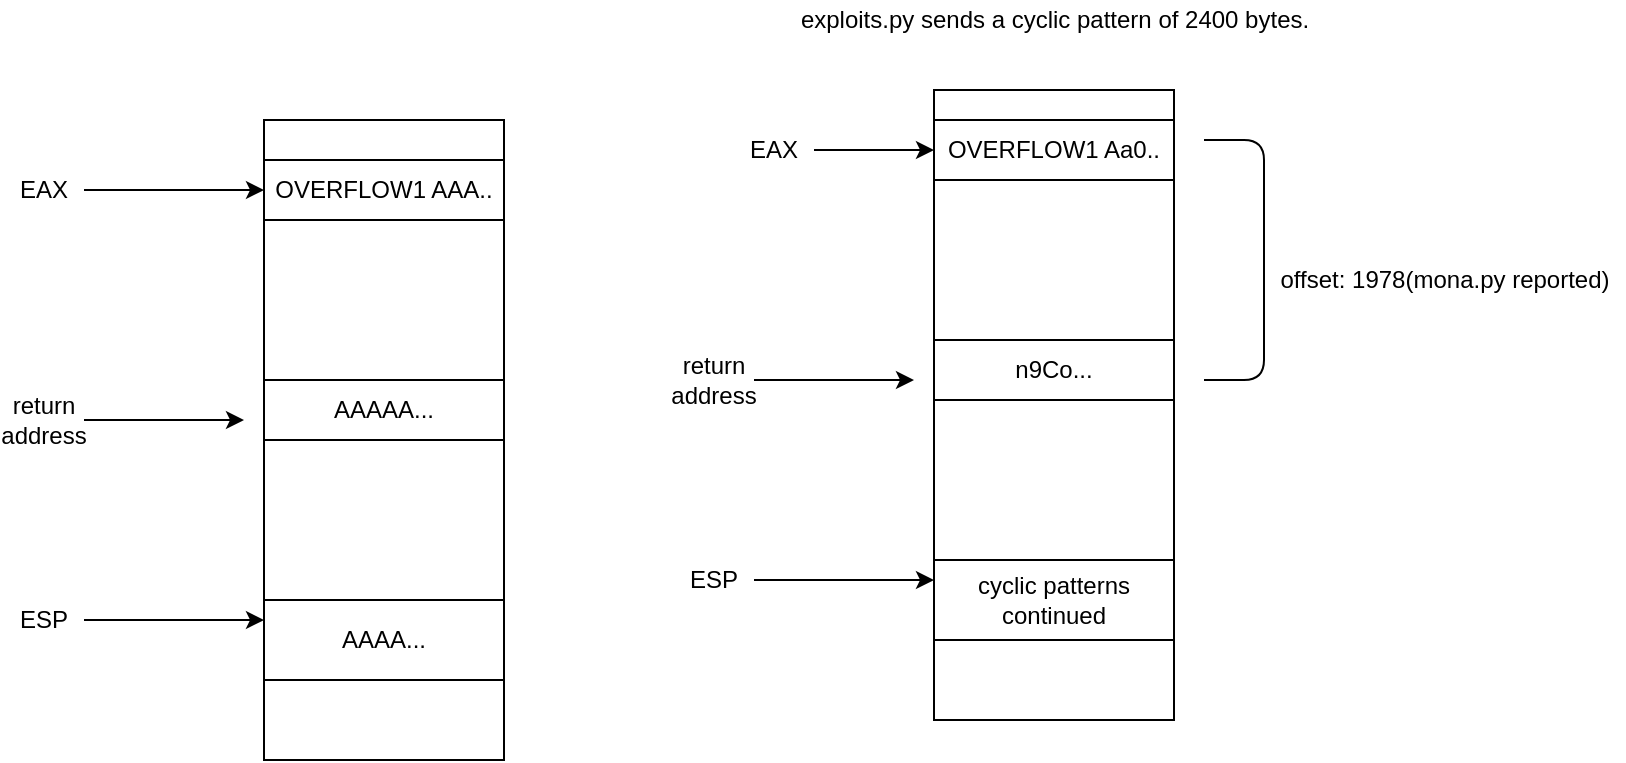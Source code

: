 <mxfile version="14.5.1" type="device"><diagram id="8PGYtTHsLAUaQn9r0o7m" name="Page-1"><mxGraphModel dx="452" dy="847" grid="1" gridSize="10" guides="1" tooltips="1" connect="1" arrows="1" fold="1" page="1" pageScale="1" pageWidth="850" pageHeight="1100" math="0" shadow="0"><root><mxCell id="0"/><mxCell id="1" parent="0"/><mxCell id="olsGgvF5LG1eFEFMPEPh-1" value="" style="rounded=0;whiteSpace=wrap;html=1;" parent="1" vertex="1"><mxGeometry x="190" y="240" width="120" height="320" as="geometry"/></mxCell><mxCell id="olsGgvF5LG1eFEFMPEPh-3" value="OVERFLOW1 AAA.." style="rounded=0;whiteSpace=wrap;html=1;" parent="1" vertex="1"><mxGeometry x="190" y="260" width="120" height="30" as="geometry"/></mxCell><mxCell id="olsGgvF5LG1eFEFMPEPh-5" style="edgeStyle=orthogonalEdgeStyle;rounded=0;orthogonalLoop=1;jettySize=auto;html=1;entryX=0;entryY=0.5;entryDx=0;entryDy=0;" parent="1" source="olsGgvF5LG1eFEFMPEPh-4" target="olsGgvF5LG1eFEFMPEPh-3" edge="1"><mxGeometry relative="1" as="geometry"/></mxCell><mxCell id="olsGgvF5LG1eFEFMPEPh-4" value="EAX" style="text;html=1;strokeColor=none;fillColor=none;align=center;verticalAlign=middle;whiteSpace=wrap;rounded=0;" parent="1" vertex="1"><mxGeometry x="60" y="265" width="40" height="20" as="geometry"/></mxCell><mxCell id="olsGgvF5LG1eFEFMPEPh-6" value="AAAAA..." style="rounded=0;whiteSpace=wrap;html=1;" parent="1" vertex="1"><mxGeometry x="190" y="370" width="120" height="30" as="geometry"/></mxCell><mxCell id="olsGgvF5LG1eFEFMPEPh-8" style="edgeStyle=orthogonalEdgeStyle;rounded=0;orthogonalLoop=1;jettySize=auto;html=1;" parent="1" source="olsGgvF5LG1eFEFMPEPh-7" edge="1"><mxGeometry relative="1" as="geometry"><mxPoint x="180" y="390" as="targetPoint"/></mxGeometry></mxCell><mxCell id="olsGgvF5LG1eFEFMPEPh-7" value="return address" style="text;html=1;strokeColor=none;fillColor=none;align=center;verticalAlign=middle;whiteSpace=wrap;rounded=0;" parent="1" vertex="1"><mxGeometry x="60" y="380" width="40" height="20" as="geometry"/></mxCell><mxCell id="olsGgvF5LG1eFEFMPEPh-9" value="AAAA..." style="rounded=0;whiteSpace=wrap;html=1;" parent="1" vertex="1"><mxGeometry x="190" y="480" width="120" height="40" as="geometry"/></mxCell><mxCell id="olsGgvF5LG1eFEFMPEPh-10" style="edgeStyle=orthogonalEdgeStyle;rounded=0;orthogonalLoop=1;jettySize=auto;html=1;entryX=0;entryY=0.5;entryDx=0;entryDy=0;" parent="1" source="olsGgvF5LG1eFEFMPEPh-11" edge="1"><mxGeometry relative="1" as="geometry"><mxPoint x="190" y="490" as="targetPoint"/></mxGeometry></mxCell><mxCell id="olsGgvF5LG1eFEFMPEPh-11" value="ESP" style="text;html=1;strokeColor=none;fillColor=none;align=center;verticalAlign=middle;whiteSpace=wrap;rounded=0;" parent="1" vertex="1"><mxGeometry x="60" y="480" width="40" height="20" as="geometry"/></mxCell><mxCell id="olsGgvF5LG1eFEFMPEPh-12" value="exploits.py sends a cyclic pattern of 2400 bytes." style="text;html=1;align=center;verticalAlign=middle;resizable=0;points=[];autosize=1;" parent="1" vertex="1"><mxGeometry x="450" y="180" width="270" height="20" as="geometry"/></mxCell><mxCell id="olsGgvF5LG1eFEFMPEPh-13" value="" style="rounded=0;whiteSpace=wrap;html=1;" parent="1" vertex="1"><mxGeometry x="525" y="225" width="120" height="315" as="geometry"/></mxCell><mxCell id="olsGgvF5LG1eFEFMPEPh-14" value="OVERFLOW1 Aa0.." style="rounded=0;whiteSpace=wrap;html=1;" parent="1" vertex="1"><mxGeometry x="525" y="240" width="120" height="30" as="geometry"/></mxCell><mxCell id="olsGgvF5LG1eFEFMPEPh-15" style="edgeStyle=orthogonalEdgeStyle;rounded=0;orthogonalLoop=1;jettySize=auto;html=1;entryX=0;entryY=0.5;entryDx=0;entryDy=0;" parent="1" source="olsGgvF5LG1eFEFMPEPh-16" target="olsGgvF5LG1eFEFMPEPh-14" edge="1"><mxGeometry relative="1" as="geometry"/></mxCell><mxCell id="olsGgvF5LG1eFEFMPEPh-16" value="EAX" style="text;html=1;strokeColor=none;fillColor=none;align=center;verticalAlign=middle;whiteSpace=wrap;rounded=0;" parent="1" vertex="1"><mxGeometry x="425" y="245" width="40" height="20" as="geometry"/></mxCell><mxCell id="olsGgvF5LG1eFEFMPEPh-17" value="n9Co..." style="rounded=0;whiteSpace=wrap;html=1;" parent="1" vertex="1"><mxGeometry x="525" y="350" width="120" height="30" as="geometry"/></mxCell><mxCell id="olsGgvF5LG1eFEFMPEPh-18" style="edgeStyle=orthogonalEdgeStyle;rounded=0;orthogonalLoop=1;jettySize=auto;html=1;" parent="1" source="olsGgvF5LG1eFEFMPEPh-19" edge="1"><mxGeometry relative="1" as="geometry"><mxPoint x="515" y="370" as="targetPoint"/></mxGeometry></mxCell><mxCell id="olsGgvF5LG1eFEFMPEPh-19" value="return address" style="text;html=1;strokeColor=none;fillColor=none;align=center;verticalAlign=middle;whiteSpace=wrap;rounded=0;" parent="1" vertex="1"><mxGeometry x="395" y="360" width="40" height="20" as="geometry"/></mxCell><mxCell id="olsGgvF5LG1eFEFMPEPh-20" value="cyclic patterns continued" style="rounded=0;whiteSpace=wrap;html=1;" parent="1" vertex="1"><mxGeometry x="525" y="460" width="120" height="40" as="geometry"/></mxCell><mxCell id="olsGgvF5LG1eFEFMPEPh-21" style="edgeStyle=orthogonalEdgeStyle;rounded=0;orthogonalLoop=1;jettySize=auto;html=1;entryX=0;entryY=0.5;entryDx=0;entryDy=0;" parent="1" source="olsGgvF5LG1eFEFMPEPh-22" edge="1"><mxGeometry relative="1" as="geometry"><mxPoint x="525" y="470" as="targetPoint"/></mxGeometry></mxCell><mxCell id="olsGgvF5LG1eFEFMPEPh-22" value="ESP" style="text;html=1;strokeColor=none;fillColor=none;align=center;verticalAlign=middle;whiteSpace=wrap;rounded=0;" parent="1" vertex="1"><mxGeometry x="395" y="460" width="40" height="20" as="geometry"/></mxCell><mxCell id="olsGgvF5LG1eFEFMPEPh-23" value="" style="endArrow=none;html=1;" parent="1" edge="1"><mxGeometry width="50" height="50" relative="1" as="geometry"><mxPoint x="660" y="250" as="sourcePoint"/><mxPoint x="660" y="370" as="targetPoint"/><Array as="points"><mxPoint x="690" y="250"/><mxPoint x="690" y="370"/></Array></mxGeometry></mxCell><mxCell id="olsGgvF5LG1eFEFMPEPh-24" value="offset: 1978(mona.py reported)" style="text;html=1;align=center;verticalAlign=middle;resizable=0;points=[];autosize=1;" parent="1" vertex="1"><mxGeometry x="690" y="310" width="180" height="20" as="geometry"/></mxCell></root></mxGraphModel></diagram></mxfile>